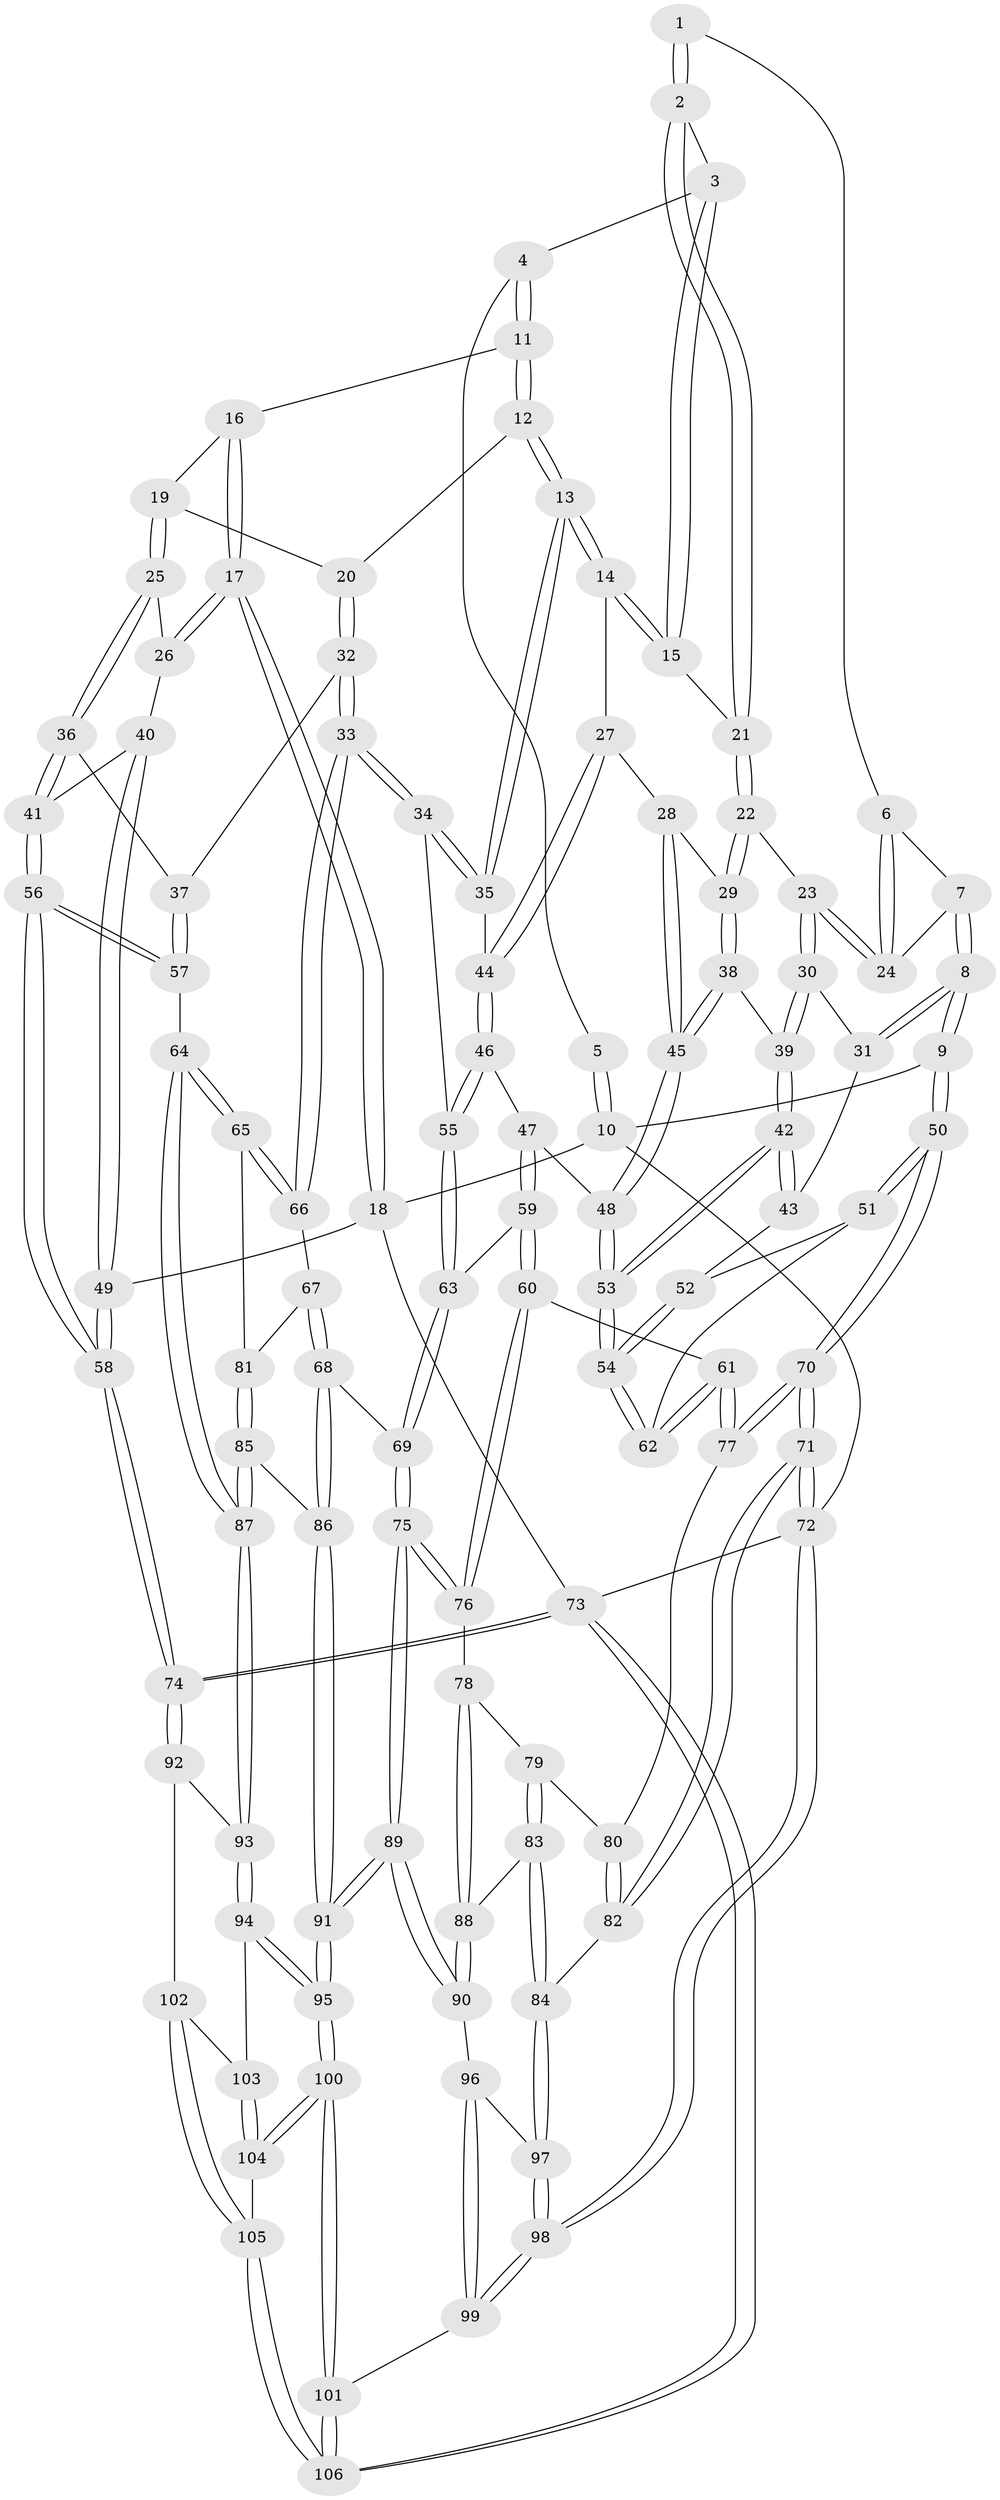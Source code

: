 // coarse degree distribution, {2: 0.11904761904761904, 3: 0.21428571428571427, 8: 0.047619047619047616, 5: 0.21428571428571427, 4: 0.2619047619047619, 7: 0.047619047619047616, 10: 0.023809523809523808, 6: 0.07142857142857142}
// Generated by graph-tools (version 1.1) at 2025/05/03/04/25 22:05:03]
// undirected, 106 vertices, 262 edges
graph export_dot {
graph [start="1"]
  node [color=gray90,style=filled];
  1 [pos="+0.1418922846002089+0"];
  2 [pos="+0.2657188898265746+0.08131724830623145"];
  3 [pos="+0.39789528381525996+0"];
  4 [pos="+0.41173292410321083+0"];
  5 [pos="+0.08830810061031291+0"];
  6 [pos="+0.132305711947772+0.04042711124950687"];
  7 [pos="+0.05111949644948951+0.0817897294412664"];
  8 [pos="+0+0.10395745759192652"];
  9 [pos="+0+0.08640924898594077"];
  10 [pos="+0+0"];
  11 [pos="+0.46859444201238676+0"];
  12 [pos="+0.4958030813579349+0.1516148037145568"];
  13 [pos="+0.45742739210913713+0.18427846479632456"];
  14 [pos="+0.4459753347409247+0.18248221648451826"];
  15 [pos="+0.36995025273680204+0.14981098338701082"];
  16 [pos="+0.47723288511654083+0"];
  17 [pos="+1+0"];
  18 [pos="+1+0"];
  19 [pos="+0.6680210892394693+0.11259278793225191"];
  20 [pos="+0.5972227993356878+0.17018908715483816"];
  21 [pos="+0.25605067101854495+0.138315112036155"];
  22 [pos="+0.23126179958797355+0.16175340355300785"];
  23 [pos="+0.19528771009823653+0.16138877587226744"];
  24 [pos="+0.18789140055639347+0.15223558516986244"];
  25 [pos="+0.8501608025392727+0.09394111705134749"];
  26 [pos="+0.9605032110038579+0"];
  27 [pos="+0.32608988414062035+0.2571091473824759"];
  28 [pos="+0.30814441441132195+0.2524829079942971"];
  29 [pos="+0.24536292220624675+0.20149113726076448"];
  30 [pos="+0.12548045724352763+0.205291010426074"];
  31 [pos="+0.12162688171442344+0.20698554706057726"];
  32 [pos="+0.6598827200250108+0.3350197582900154"];
  33 [pos="+0.6347605783201712+0.3714364812721288"];
  34 [pos="+0.4750290204846308+0.3312899121224437"];
  35 [pos="+0.4594401768646251+0.3072895621122488"];
  36 [pos="+0.7946859682158497+0.26230004122296907"];
  37 [pos="+0.7640906215446525+0.29670170397513246"];
  38 [pos="+0.2351636339843776+0.2547177091129561"];
  39 [pos="+0.19119183305750434+0.3141347356821243"];
  40 [pos="+0.9496926522778643+0.2858753174644977"];
  41 [pos="+0.9379338385954117+0.34571527397235163"];
  42 [pos="+0.17046996488163987+0.373672164049656"];
  43 [pos="+0.10005879219496824+0.2869665246320769"];
  44 [pos="+0.369567857364436+0.3163755290837435"];
  45 [pos="+0.28417280967745145+0.3621357328182624"];
  46 [pos="+0.3059002344954303+0.3729369674041713"];
  47 [pos="+0.29891728775125187+0.37575268641510917"];
  48 [pos="+0.2854158916830093+0.3709797870616288"];
  49 [pos="+1+0.28228259262322175"];
  50 [pos="+0+0.3076931979193779"];
  51 [pos="+0+0.33731076695296575"];
  52 [pos="+0.051329030475879+0.3073729460624238"];
  53 [pos="+0.17570657374639084+0.39725738977071373"];
  54 [pos="+0.14240473779846885+0.45561512452752007"];
  55 [pos="+0.4365938010757207+0.41203449377378926"];
  56 [pos="+1+0.5646151851585186"];
  57 [pos="+0.9206688179376603+0.556994229596303"];
  58 [pos="+1+0.5838483199742842"];
  59 [pos="+0.3282454006994119+0.4719990172221284"];
  60 [pos="+0.27486531261527275+0.5234535497939914"];
  61 [pos="+0.14106177757981936+0.4742319103983962"];
  62 [pos="+0.14001347285988436+0.4607955939766771"];
  63 [pos="+0.4303203754137887+0.4847638579548091"];
  64 [pos="+0.9164311508715289+0.5578841485059848"];
  65 [pos="+0.7564540111404925+0.5219178181853401"];
  66 [pos="+0.6407540602961636+0.46909600388604805"];
  67 [pos="+0.6184975694722467+0.49165186480621476"];
  68 [pos="+0.5314449434968368+0.5614248083687773"];
  69 [pos="+0.48961698107939455+0.571549450884896"];
  70 [pos="+0+0.5712882113990966"];
  71 [pos="+0+0.6169549719520114"];
  72 [pos="+0+1"];
  73 [pos="+1+1"];
  74 [pos="+1+1"];
  75 [pos="+0.46382721147428463+0.6075409477655107"];
  76 [pos="+0.29330432055444144+0.5820685043649694"];
  77 [pos="+0.12743208527633745+0.499905333002549"];
  78 [pos="+0.2691428713555101+0.6231097976709368"];
  79 [pos="+0.15899248000476643+0.6079639123066792"];
  80 [pos="+0.12560369557042722+0.5504304983566216"];
  81 [pos="+0.6844372563145295+0.6456961299109933"];
  82 [pos="+0.009031745536003364+0.660967974445044"];
  83 [pos="+0.15467502302065061+0.6517624759950115"];
  84 [pos="+0.10729366817304543+0.7477566219968328"];
  85 [pos="+0.6754454877503215+0.7004066198130753"];
  86 [pos="+0.636279248524887+0.6806829629671369"];
  87 [pos="+0.7174374932099283+0.7495432574163329"];
  88 [pos="+0.2759907307272935+0.7053651982734733"];
  89 [pos="+0.42586946145724675+0.7977328971414936"];
  90 [pos="+0.2917827986796267+0.7550123761723111"];
  91 [pos="+0.42934852879476476+0.8036893110788254"];
  92 [pos="+0.7455373311311139+0.8243458884180686"];
  93 [pos="+0.7155060590215182+0.7810963095526848"];
  94 [pos="+0.5343163779312837+0.837227425736128"];
  95 [pos="+0.4441773393386114+0.8401085205350491"];
  96 [pos="+0.2160875255124463+0.7841815225882719"];
  97 [pos="+0.11302913723735905+0.764266096885042"];
  98 [pos="+0+1"];
  99 [pos="+0.19103955732565037+1"];
  100 [pos="+0.421497418399083+0.9574011259845653"];
  101 [pos="+0.3618670831070402+1"];
  102 [pos="+0.6662163781165511+0.9196234273029598"];
  103 [pos="+0.6255733336788107+0.9146053752897996"];
  104 [pos="+0.6131489963657621+0.9591944576489112"];
  105 [pos="+0.6777830803256942+1"];
  106 [pos="+0.8229233031195317+1"];
  1 -- 2;
  1 -- 2;
  1 -- 6;
  2 -- 3;
  2 -- 21;
  2 -- 21;
  3 -- 4;
  3 -- 15;
  3 -- 15;
  4 -- 5;
  4 -- 11;
  4 -- 11;
  5 -- 10;
  5 -- 10;
  6 -- 7;
  6 -- 24;
  6 -- 24;
  7 -- 8;
  7 -- 8;
  7 -- 24;
  8 -- 9;
  8 -- 9;
  8 -- 31;
  8 -- 31;
  9 -- 10;
  9 -- 50;
  9 -- 50;
  10 -- 18;
  10 -- 72;
  11 -- 12;
  11 -- 12;
  11 -- 16;
  12 -- 13;
  12 -- 13;
  12 -- 20;
  13 -- 14;
  13 -- 14;
  13 -- 35;
  13 -- 35;
  14 -- 15;
  14 -- 15;
  14 -- 27;
  15 -- 21;
  16 -- 17;
  16 -- 17;
  16 -- 19;
  17 -- 18;
  17 -- 18;
  17 -- 26;
  17 -- 26;
  18 -- 49;
  18 -- 73;
  19 -- 20;
  19 -- 25;
  19 -- 25;
  20 -- 32;
  20 -- 32;
  21 -- 22;
  21 -- 22;
  22 -- 23;
  22 -- 29;
  22 -- 29;
  23 -- 24;
  23 -- 24;
  23 -- 30;
  23 -- 30;
  25 -- 26;
  25 -- 36;
  25 -- 36;
  26 -- 40;
  27 -- 28;
  27 -- 44;
  27 -- 44;
  28 -- 29;
  28 -- 45;
  28 -- 45;
  29 -- 38;
  29 -- 38;
  30 -- 31;
  30 -- 39;
  30 -- 39;
  31 -- 43;
  32 -- 33;
  32 -- 33;
  32 -- 37;
  33 -- 34;
  33 -- 34;
  33 -- 66;
  33 -- 66;
  34 -- 35;
  34 -- 35;
  34 -- 55;
  35 -- 44;
  36 -- 37;
  36 -- 41;
  36 -- 41;
  37 -- 57;
  37 -- 57;
  38 -- 39;
  38 -- 45;
  38 -- 45;
  39 -- 42;
  39 -- 42;
  40 -- 41;
  40 -- 49;
  40 -- 49;
  41 -- 56;
  41 -- 56;
  42 -- 43;
  42 -- 43;
  42 -- 53;
  42 -- 53;
  43 -- 52;
  44 -- 46;
  44 -- 46;
  45 -- 48;
  45 -- 48;
  46 -- 47;
  46 -- 55;
  46 -- 55;
  47 -- 48;
  47 -- 59;
  47 -- 59;
  48 -- 53;
  48 -- 53;
  49 -- 58;
  49 -- 58;
  50 -- 51;
  50 -- 51;
  50 -- 70;
  50 -- 70;
  51 -- 52;
  51 -- 62;
  52 -- 54;
  52 -- 54;
  53 -- 54;
  53 -- 54;
  54 -- 62;
  54 -- 62;
  55 -- 63;
  55 -- 63;
  56 -- 57;
  56 -- 57;
  56 -- 58;
  56 -- 58;
  57 -- 64;
  58 -- 74;
  58 -- 74;
  59 -- 60;
  59 -- 60;
  59 -- 63;
  60 -- 61;
  60 -- 76;
  60 -- 76;
  61 -- 62;
  61 -- 62;
  61 -- 77;
  61 -- 77;
  63 -- 69;
  63 -- 69;
  64 -- 65;
  64 -- 65;
  64 -- 87;
  64 -- 87;
  65 -- 66;
  65 -- 66;
  65 -- 81;
  66 -- 67;
  67 -- 68;
  67 -- 68;
  67 -- 81;
  68 -- 69;
  68 -- 86;
  68 -- 86;
  69 -- 75;
  69 -- 75;
  70 -- 71;
  70 -- 71;
  70 -- 77;
  70 -- 77;
  71 -- 72;
  71 -- 72;
  71 -- 82;
  71 -- 82;
  72 -- 98;
  72 -- 98;
  72 -- 73;
  73 -- 74;
  73 -- 74;
  73 -- 106;
  73 -- 106;
  74 -- 92;
  74 -- 92;
  75 -- 76;
  75 -- 76;
  75 -- 89;
  75 -- 89;
  76 -- 78;
  77 -- 80;
  78 -- 79;
  78 -- 88;
  78 -- 88;
  79 -- 80;
  79 -- 83;
  79 -- 83;
  80 -- 82;
  80 -- 82;
  81 -- 85;
  81 -- 85;
  82 -- 84;
  83 -- 84;
  83 -- 84;
  83 -- 88;
  84 -- 97;
  84 -- 97;
  85 -- 86;
  85 -- 87;
  85 -- 87;
  86 -- 91;
  86 -- 91;
  87 -- 93;
  87 -- 93;
  88 -- 90;
  88 -- 90;
  89 -- 90;
  89 -- 90;
  89 -- 91;
  89 -- 91;
  90 -- 96;
  91 -- 95;
  91 -- 95;
  92 -- 93;
  92 -- 102;
  93 -- 94;
  93 -- 94;
  94 -- 95;
  94 -- 95;
  94 -- 103;
  95 -- 100;
  95 -- 100;
  96 -- 97;
  96 -- 99;
  96 -- 99;
  97 -- 98;
  97 -- 98;
  98 -- 99;
  98 -- 99;
  99 -- 101;
  100 -- 101;
  100 -- 101;
  100 -- 104;
  100 -- 104;
  101 -- 106;
  101 -- 106;
  102 -- 103;
  102 -- 105;
  102 -- 105;
  103 -- 104;
  103 -- 104;
  104 -- 105;
  105 -- 106;
  105 -- 106;
}
